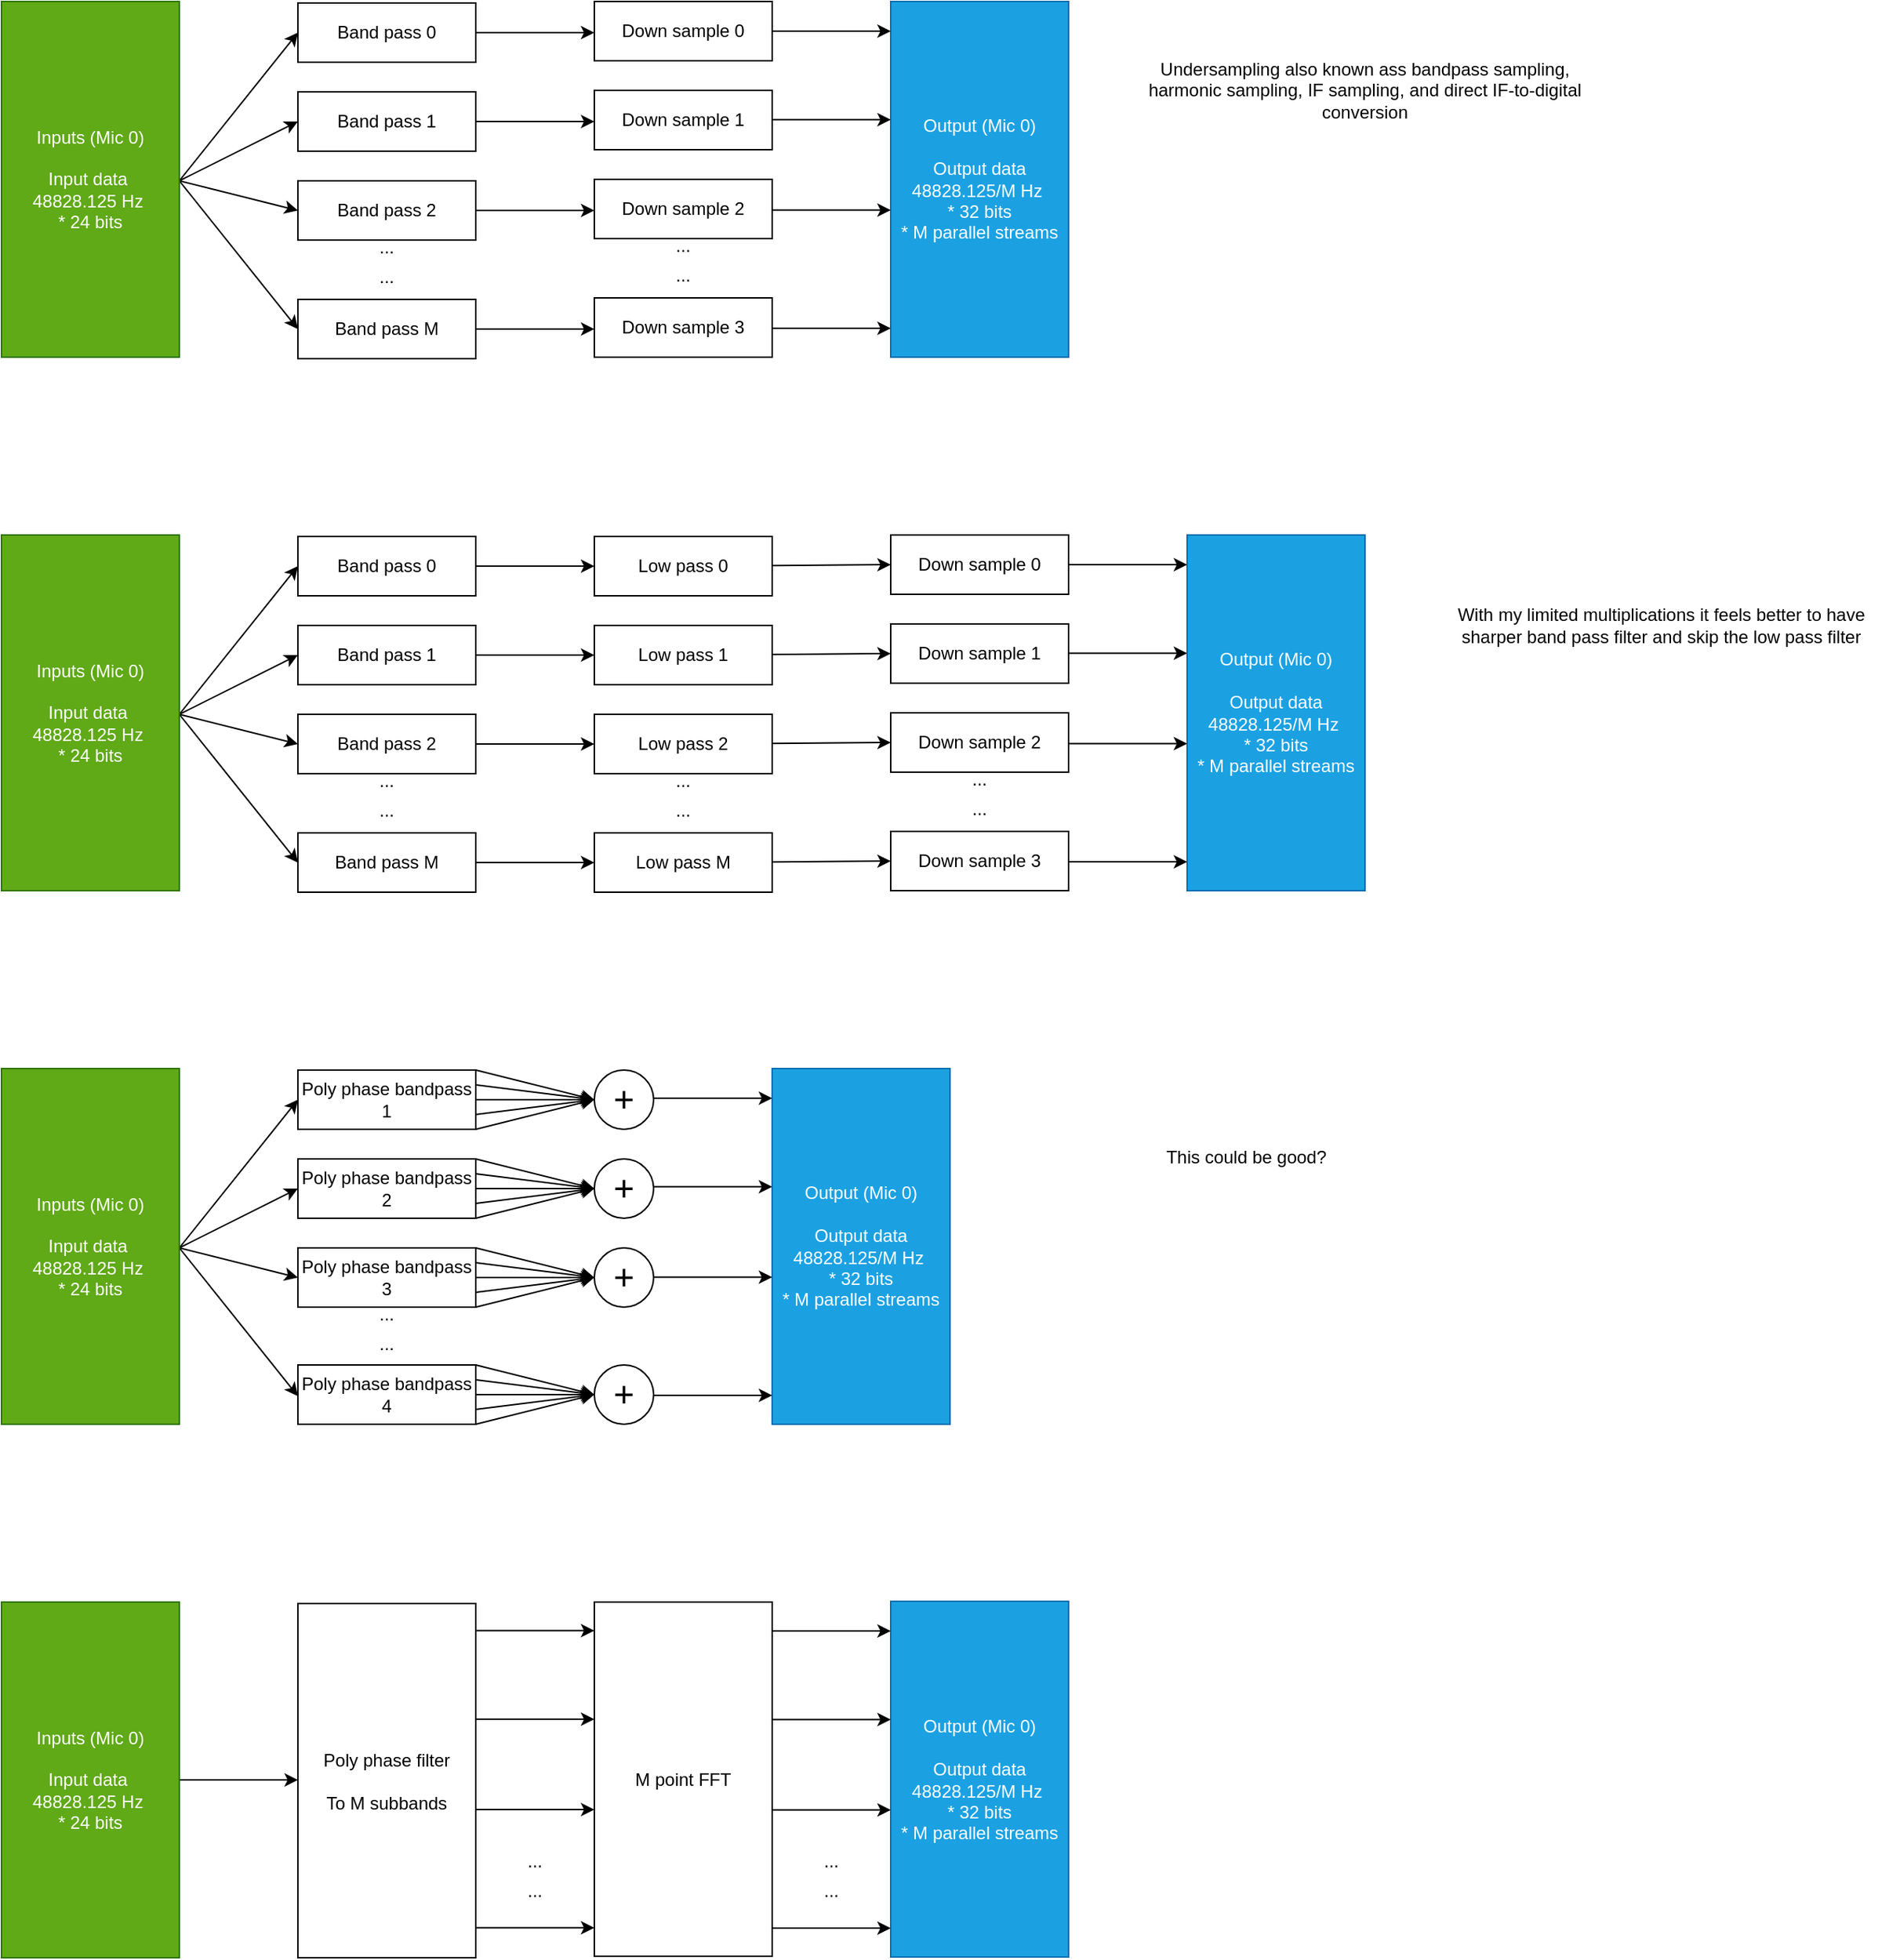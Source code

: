 <mxfile>
    <diagram id="8FTwgQQ7E7TYXfoOj2R7" name="Page-1">
        <mxGraphModel dx="1086" dy="1711" grid="1" gridSize="10" guides="1" tooltips="1" connect="1" arrows="1" fold="1" page="1" pageScale="1" pageWidth="1169" pageHeight="827" math="0" shadow="0">
            <root>
                <mxCell id="0"/>
                <mxCell id="1" parent="0"/>
                <mxCell id="2" value="" style="endArrow=classic;html=1;entryX=0;entryY=0.5;entryDx=0;entryDy=0;" parent="1" target="5" edge="1">
                    <mxGeometry width="50" height="50" relative="1" as="geometry">
                        <mxPoint x="200.0" y="-279" as="sourcePoint"/>
                        <mxPoint x="310" y="-379" as="targetPoint"/>
                    </mxGeometry>
                </mxCell>
                <mxCell id="3" style="edgeStyle=none;html=1;exitX=1;exitY=0.5;exitDx=0;exitDy=0;entryX=0;entryY=0.5;entryDx=0;entryDy=0;" parent="1" target="7" edge="1">
                    <mxGeometry relative="1" as="geometry">
                        <mxPoint x="200.0" y="-279" as="sourcePoint"/>
                    </mxGeometry>
                </mxCell>
                <mxCell id="4" style="edgeStyle=none;html=1;exitX=1;exitY=0.5;exitDx=0;exitDy=0;entryX=0;entryY=0.5;entryDx=0;entryDy=0;" parent="1" target="8" edge="1">
                    <mxGeometry relative="1" as="geometry">
                        <mxPoint x="200.0" y="-279" as="sourcePoint"/>
                    </mxGeometry>
                </mxCell>
                <mxCell id="31" style="edgeStyle=none;html=1;entryX=0;entryY=0.5;entryDx=0;entryDy=0;" parent="1" source="5" target="13" edge="1">
                    <mxGeometry relative="1" as="geometry"/>
                </mxCell>
                <mxCell id="5" value="Band pass 0" style="rounded=0;whiteSpace=wrap;html=1;" parent="1" vertex="1">
                    <mxGeometry x="280" y="-399" width="120" height="40" as="geometry"/>
                </mxCell>
                <mxCell id="33" style="edgeStyle=none;html=1;entryX=0;entryY=0.5;entryDx=0;entryDy=0;" parent="1" source="6" target="14" edge="1">
                    <mxGeometry relative="1" as="geometry"/>
                </mxCell>
                <mxCell id="6" value="Band pass 1" style="rounded=0;whiteSpace=wrap;html=1;" parent="1" vertex="1">
                    <mxGeometry x="280" y="-339" width="120" height="40" as="geometry"/>
                </mxCell>
                <mxCell id="35" style="edgeStyle=none;html=1;entryX=0;entryY=0.5;entryDx=0;entryDy=0;" parent="1" source="7" target="15" edge="1">
                    <mxGeometry relative="1" as="geometry"/>
                </mxCell>
                <mxCell id="7" value="Band pass 2" style="rounded=0;whiteSpace=wrap;html=1;" parent="1" vertex="1">
                    <mxGeometry x="280" y="-279" width="120" height="40" as="geometry"/>
                </mxCell>
                <mxCell id="37" style="edgeStyle=none;html=1;entryX=0;entryY=0.5;entryDx=0;entryDy=0;" parent="1" source="8" target="16" edge="1">
                    <mxGeometry relative="1" as="geometry"/>
                </mxCell>
                <mxCell id="8" value="Band pass M" style="rounded=0;whiteSpace=wrap;html=1;" parent="1" vertex="1">
                    <mxGeometry x="280" y="-199" width="120" height="40" as="geometry"/>
                </mxCell>
                <mxCell id="9" value="..." style="text;html=1;strokeColor=none;fillColor=none;align=center;verticalAlign=middle;whiteSpace=wrap;rounded=0;" parent="1" vertex="1">
                    <mxGeometry x="310" y="-249" width="60" height="30" as="geometry"/>
                </mxCell>
                <mxCell id="10" value="..." style="text;html=1;strokeColor=none;fillColor=none;align=center;verticalAlign=middle;whiteSpace=wrap;rounded=0;" parent="1" vertex="1">
                    <mxGeometry x="310" y="-229" width="60" height="30" as="geometry"/>
                </mxCell>
                <mxCell id="11" value="" style="endArrow=classic;html=1;entryX=0;entryY=0.5;entryDx=0;entryDy=0;" parent="1" target="6" edge="1">
                    <mxGeometry width="50" height="50" relative="1" as="geometry">
                        <mxPoint x="200.0" y="-279" as="sourcePoint"/>
                        <mxPoint x="320" y="-379" as="targetPoint"/>
                    </mxGeometry>
                </mxCell>
                <mxCell id="12" value="Inputs (Mic 0)&lt;br&gt;&lt;br&gt;&lt;span style=&quot;&quot;&gt;Input data&amp;nbsp;&lt;/span&gt;&lt;br style=&quot;&quot;&gt;&lt;span style=&quot;&quot;&gt;48828.125 Hz&amp;nbsp;&lt;br&gt;&lt;/span&gt;&lt;span style=&quot;&quot;&gt;* 24 bits&lt;/span&gt;" style="rounded=0;whiteSpace=wrap;html=1;fillColor=#60a917;fontColor=#ffffff;strokeColor=#2D7600;" parent="1" vertex="1">
                    <mxGeometry x="80" y="-400" width="120" height="240" as="geometry"/>
                </mxCell>
                <mxCell id="32" style="edgeStyle=none;html=1;entryX=0;entryY=0.5;entryDx=0;entryDy=0;" parent="1" source="13" target="25" edge="1">
                    <mxGeometry relative="1" as="geometry"/>
                </mxCell>
                <mxCell id="13" value="Low pass 0" style="rounded=0;whiteSpace=wrap;html=1;" parent="1" vertex="1">
                    <mxGeometry x="480" y="-399" width="120" height="40" as="geometry"/>
                </mxCell>
                <mxCell id="34" style="edgeStyle=none;html=1;entryX=0;entryY=0.5;entryDx=0;entryDy=0;" parent="1" source="14" target="26" edge="1">
                    <mxGeometry relative="1" as="geometry"/>
                </mxCell>
                <mxCell id="14" value="Low pass 1" style="rounded=0;whiteSpace=wrap;html=1;" parent="1" vertex="1">
                    <mxGeometry x="480" y="-339" width="120" height="40" as="geometry"/>
                </mxCell>
                <mxCell id="36" style="edgeStyle=none;html=1;entryX=0;entryY=0.5;entryDx=0;entryDy=0;" parent="1" source="15" target="27" edge="1">
                    <mxGeometry relative="1" as="geometry"/>
                </mxCell>
                <mxCell id="15" value="Low pass 2" style="rounded=0;whiteSpace=wrap;html=1;" parent="1" vertex="1">
                    <mxGeometry x="480" y="-279" width="120" height="40" as="geometry"/>
                </mxCell>
                <mxCell id="39" style="edgeStyle=none;html=1;entryX=0;entryY=0.5;entryDx=0;entryDy=0;" parent="1" source="16" target="28" edge="1">
                    <mxGeometry relative="1" as="geometry"/>
                </mxCell>
                <mxCell id="16" value="Low pass M" style="rounded=0;whiteSpace=wrap;html=1;" parent="1" vertex="1">
                    <mxGeometry x="480" y="-199" width="120" height="40" as="geometry"/>
                </mxCell>
                <mxCell id="17" value="..." style="text;html=1;strokeColor=none;fillColor=none;align=center;verticalAlign=middle;whiteSpace=wrap;rounded=0;" parent="1" vertex="1">
                    <mxGeometry x="510" y="-249" width="60" height="30" as="geometry"/>
                </mxCell>
                <mxCell id="18" value="..." style="text;html=1;strokeColor=none;fillColor=none;align=center;verticalAlign=middle;whiteSpace=wrap;rounded=0;" parent="1" vertex="1">
                    <mxGeometry x="510" y="-229" width="60" height="30" as="geometry"/>
                </mxCell>
                <mxCell id="25" value="Down sample 0" style="rounded=0;whiteSpace=wrap;html=1;" parent="1" vertex="1">
                    <mxGeometry x="680" y="-400" width="120" height="40" as="geometry"/>
                </mxCell>
                <mxCell id="26" value="Down sample 1" style="rounded=0;whiteSpace=wrap;html=1;" parent="1" vertex="1">
                    <mxGeometry x="680" y="-340" width="120" height="40" as="geometry"/>
                </mxCell>
                <mxCell id="27" value="Down sample 2" style="rounded=0;whiteSpace=wrap;html=1;" parent="1" vertex="1">
                    <mxGeometry x="680" y="-280" width="120" height="40" as="geometry"/>
                </mxCell>
                <mxCell id="28" value="Down sample 3" style="rounded=0;whiteSpace=wrap;html=1;" parent="1" vertex="1">
                    <mxGeometry x="680" y="-200" width="120" height="40" as="geometry"/>
                </mxCell>
                <mxCell id="29" value="..." style="text;html=1;strokeColor=none;fillColor=none;align=center;verticalAlign=middle;whiteSpace=wrap;rounded=0;" parent="1" vertex="1">
                    <mxGeometry x="710" y="-250" width="60" height="30" as="geometry"/>
                </mxCell>
                <mxCell id="30" value="..." style="text;html=1;strokeColor=none;fillColor=none;align=center;verticalAlign=middle;whiteSpace=wrap;rounded=0;" parent="1" vertex="1">
                    <mxGeometry x="710" y="-230" width="60" height="30" as="geometry"/>
                </mxCell>
                <mxCell id="40" value="Output (Mic 0)&lt;br&gt;&lt;br&gt;&lt;span style=&quot;&quot;&gt;Output data&lt;/span&gt;&lt;div&gt;&lt;span style=&quot;&quot;&gt;48828.125/M Hz&amp;nbsp;&lt;br&gt;&lt;/span&gt;&lt;span style=&quot;&quot;&gt;* 32 bits&lt;/span&gt;&lt;/div&gt;&lt;div&gt;&lt;span style=&quot;&quot;&gt;* M parallel streams&lt;/span&gt;&lt;/div&gt;" style="rounded=0;whiteSpace=wrap;html=1;fillColor=#1ba1e2;fontColor=#ffffff;strokeColor=#006EAF;" parent="1" vertex="1">
                    <mxGeometry x="880" y="-400" width="120" height="240" as="geometry"/>
                </mxCell>
                <mxCell id="41" style="edgeStyle=none;html=1;" parent="1" source="25" edge="1">
                    <mxGeometry relative="1" as="geometry">
                        <mxPoint x="880" y="-380" as="targetPoint"/>
                    </mxGeometry>
                </mxCell>
                <mxCell id="42" style="edgeStyle=none;html=1;" parent="1" edge="1">
                    <mxGeometry relative="1" as="geometry">
                        <mxPoint x="800" y="-320.2" as="sourcePoint"/>
                        <mxPoint x="880" y="-320.2" as="targetPoint"/>
                    </mxGeometry>
                </mxCell>
                <mxCell id="43" style="edgeStyle=none;html=1;" parent="1" edge="1">
                    <mxGeometry relative="1" as="geometry">
                        <mxPoint x="800" y="-259.2" as="sourcePoint"/>
                        <mxPoint x="880" y="-259.2" as="targetPoint"/>
                    </mxGeometry>
                </mxCell>
                <mxCell id="44" style="edgeStyle=none;html=1;" parent="1" edge="1">
                    <mxGeometry relative="1" as="geometry">
                        <mxPoint x="800" y="-179.5" as="sourcePoint"/>
                        <mxPoint x="880" y="-179.5" as="targetPoint"/>
                    </mxGeometry>
                </mxCell>
                <mxCell id="45" value="" style="endArrow=classic;html=1;entryX=0;entryY=0.5;entryDx=0;entryDy=0;" parent="1" edge="1">
                    <mxGeometry width="50" height="50" relative="1" as="geometry">
                        <mxPoint x="200.0" y="81" as="sourcePoint"/>
                        <mxPoint x="280" y="-19" as="targetPoint"/>
                    </mxGeometry>
                </mxCell>
                <mxCell id="46" style="edgeStyle=none;html=1;exitX=1;exitY=0.5;exitDx=0;exitDy=0;entryX=0;entryY=0.5;entryDx=0;entryDy=0;" parent="1" edge="1">
                    <mxGeometry relative="1" as="geometry">
                        <mxPoint x="200.0" y="81" as="sourcePoint"/>
                        <mxPoint x="280" y="101" as="targetPoint"/>
                    </mxGeometry>
                </mxCell>
                <mxCell id="47" style="edgeStyle=none;html=1;exitX=1;exitY=0.5;exitDx=0;exitDy=0;entryX=0;entryY=0.5;entryDx=0;entryDy=0;" parent="1" edge="1">
                    <mxGeometry relative="1" as="geometry">
                        <mxPoint x="200.0" y="81" as="sourcePoint"/>
                        <mxPoint x="280" y="181" as="targetPoint"/>
                    </mxGeometry>
                </mxCell>
                <mxCell id="58" value="" style="endArrow=classic;html=1;entryX=0;entryY=0.5;entryDx=0;entryDy=0;" parent="1" edge="1">
                    <mxGeometry width="50" height="50" relative="1" as="geometry">
                        <mxPoint x="200.0" y="81" as="sourcePoint"/>
                        <mxPoint x="280" y="41" as="targetPoint"/>
                    </mxGeometry>
                </mxCell>
                <mxCell id="59" value="Inputs (Mic 0)&lt;br&gt;&lt;br&gt;&lt;span style=&quot;&quot;&gt;Input data&amp;nbsp;&lt;/span&gt;&lt;br style=&quot;&quot;&gt;&lt;span style=&quot;&quot;&gt;48828.125 Hz&amp;nbsp;&lt;br&gt;&lt;/span&gt;&lt;span style=&quot;&quot;&gt;* 24 bits&lt;/span&gt;" style="rounded=0;whiteSpace=wrap;html=1;fillColor=#60a917;fontColor=#ffffff;strokeColor=#2D7600;" parent="1" vertex="1">
                    <mxGeometry x="80" y="-40" width="120" height="240" as="geometry"/>
                </mxCell>
                <mxCell id="76" value="Output (Mic 0)&lt;br&gt;&lt;br&gt;&lt;span style=&quot;&quot;&gt;Output data&lt;/span&gt;&lt;div&gt;&lt;span style=&quot;&quot;&gt;48828.125/M Hz&amp;nbsp;&lt;br&gt;&lt;/span&gt;&lt;span style=&quot;&quot;&gt;* 32 bits&lt;/span&gt;&lt;/div&gt;&lt;div&gt;&lt;span style=&quot;&quot;&gt;* M parallel streams&lt;/span&gt;&lt;/div&gt;" style="rounded=0;whiteSpace=wrap;html=1;fillColor=#1ba1e2;fontColor=#ffffff;strokeColor=#006EAF;" parent="1" vertex="1">
                    <mxGeometry x="600" y="-40" width="120" height="240" as="geometry"/>
                </mxCell>
                <mxCell id="77" style="edgeStyle=none;html=1;" parent="1" edge="1">
                    <mxGeometry relative="1" as="geometry">
                        <mxPoint x="600" y="-20" as="targetPoint"/>
                        <mxPoint x="520" y="-20" as="sourcePoint"/>
                    </mxGeometry>
                </mxCell>
                <mxCell id="78" style="edgeStyle=none;html=1;" parent="1" edge="1">
                    <mxGeometry relative="1" as="geometry">
                        <mxPoint x="520" y="39.8" as="sourcePoint"/>
                        <mxPoint x="600" y="39.8" as="targetPoint"/>
                    </mxGeometry>
                </mxCell>
                <mxCell id="79" style="edgeStyle=none;html=1;" parent="1" edge="1">
                    <mxGeometry relative="1" as="geometry">
                        <mxPoint x="520" y="100.8" as="sourcePoint"/>
                        <mxPoint x="600" y="100.8" as="targetPoint"/>
                    </mxGeometry>
                </mxCell>
                <mxCell id="80" style="edgeStyle=none;html=1;" parent="1" edge="1">
                    <mxGeometry relative="1" as="geometry">
                        <mxPoint x="520" y="180.5" as="sourcePoint"/>
                        <mxPoint x="600" y="180.5" as="targetPoint"/>
                    </mxGeometry>
                </mxCell>
                <mxCell id="141" style="edgeStyle=none;html=1;exitX=1;exitY=0;exitDx=0;exitDy=0;entryX=0;entryY=0.5;entryDx=0;entryDy=0;" parent="1" source="81" target="140" edge="1">
                    <mxGeometry relative="1" as="geometry"/>
                </mxCell>
                <mxCell id="142" style="edgeStyle=none;html=1;exitX=1;exitY=0.25;exitDx=0;exitDy=0;entryX=0;entryY=0.5;entryDx=0;entryDy=0;" parent="1" source="81" target="140" edge="1">
                    <mxGeometry relative="1" as="geometry"/>
                </mxCell>
                <mxCell id="143" style="edgeStyle=none;html=1;exitX=1;exitY=0.5;exitDx=0;exitDy=0;" parent="1" source="81" target="140" edge="1">
                    <mxGeometry relative="1" as="geometry"/>
                </mxCell>
                <mxCell id="144" style="edgeStyle=none;html=1;exitX=1;exitY=0.75;exitDx=0;exitDy=0;entryX=0;entryY=0.5;entryDx=0;entryDy=0;" parent="1" source="81" target="140" edge="1">
                    <mxGeometry relative="1" as="geometry"/>
                </mxCell>
                <mxCell id="145" style="edgeStyle=none;html=1;exitX=1;exitY=1;exitDx=0;exitDy=0;entryX=0;entryY=0.5;entryDx=0;entryDy=0;" parent="1" source="81" target="140" edge="1">
                    <mxGeometry relative="1" as="geometry"/>
                </mxCell>
                <mxCell id="81" value="Poly phase bandpass 1" style="rounded=0;whiteSpace=wrap;html=1;" parent="1" vertex="1">
                    <mxGeometry x="280" y="-39" width="120" height="40" as="geometry"/>
                </mxCell>
                <mxCell id="82" value="Poly phase bandpass 2" style="rounded=0;whiteSpace=wrap;html=1;" parent="1" vertex="1">
                    <mxGeometry x="280" y="21" width="120" height="40" as="geometry"/>
                </mxCell>
                <mxCell id="83" value="Poly phase bandpass 3" style="rounded=0;whiteSpace=wrap;html=1;" parent="1" vertex="1">
                    <mxGeometry x="280" y="81" width="120" height="40" as="geometry"/>
                </mxCell>
                <mxCell id="84" value="Poly phase bandpass 4" style="rounded=0;whiteSpace=wrap;html=1;" parent="1" vertex="1">
                    <mxGeometry x="280" y="160" width="120" height="40" as="geometry"/>
                </mxCell>
                <mxCell id="85" value="..." style="text;html=1;strokeColor=none;fillColor=none;align=center;verticalAlign=middle;whiteSpace=wrap;rounded=0;" parent="1" vertex="1">
                    <mxGeometry x="310" y="111" width="60" height="30" as="geometry"/>
                </mxCell>
                <mxCell id="86" value="..." style="text;html=1;strokeColor=none;fillColor=none;align=center;verticalAlign=middle;whiteSpace=wrap;rounded=0;" parent="1" vertex="1">
                    <mxGeometry x="310" y="131" width="60" height="30" as="geometry"/>
                </mxCell>
                <mxCell id="184" style="edgeStyle=none;html=1;" parent="1" source="127" edge="1">
                    <mxGeometry relative="1" as="geometry">
                        <mxPoint x="280" y="440" as="targetPoint"/>
                    </mxGeometry>
                </mxCell>
                <mxCell id="127" value="Inputs (Mic 0)&lt;br&gt;&lt;br&gt;&lt;span style=&quot;&quot;&gt;Input data&amp;nbsp;&lt;/span&gt;&lt;br style=&quot;&quot;&gt;&lt;span style=&quot;&quot;&gt;48828.125 Hz&amp;nbsp;&lt;br&gt;&lt;/span&gt;&lt;span style=&quot;&quot;&gt;* 24 bits&lt;/span&gt;" style="rounded=0;whiteSpace=wrap;html=1;fillColor=#60a917;fontColor=#ffffff;strokeColor=#2D7600;" parent="1" vertex="1">
                    <mxGeometry x="80" y="320" width="120" height="240" as="geometry"/>
                </mxCell>
                <mxCell id="128" value="Output (Mic 0)&lt;br&gt;&lt;br&gt;&lt;span style=&quot;&quot;&gt;Output data&lt;/span&gt;&lt;div&gt;&lt;span style=&quot;&quot;&gt;48828.125/M Hz&amp;nbsp;&lt;br&gt;&lt;/span&gt;&lt;span style=&quot;&quot;&gt;* 32 bits&lt;/span&gt;&lt;/div&gt;&lt;div&gt;&lt;span style=&quot;&quot;&gt;* M parallel streams&lt;/span&gt;&lt;/div&gt;" style="rounded=0;whiteSpace=wrap;html=1;fillColor=#1ba1e2;fontColor=#ffffff;strokeColor=#006EAF;" parent="1" vertex="1">
                    <mxGeometry x="680" y="319.5" width="120" height="240" as="geometry"/>
                </mxCell>
                <mxCell id="129" style="edgeStyle=none;html=1;" parent="1" edge="1">
                    <mxGeometry relative="1" as="geometry">
                        <mxPoint x="680" y="339.5" as="targetPoint"/>
                        <mxPoint x="600" y="339.5" as="sourcePoint"/>
                    </mxGeometry>
                </mxCell>
                <mxCell id="130" style="edgeStyle=none;html=1;" parent="1" edge="1">
                    <mxGeometry relative="1" as="geometry">
                        <mxPoint x="600" y="399.3" as="sourcePoint"/>
                        <mxPoint x="680" y="399.3" as="targetPoint"/>
                    </mxGeometry>
                </mxCell>
                <mxCell id="131" style="edgeStyle=none;html=1;" parent="1" edge="1">
                    <mxGeometry relative="1" as="geometry">
                        <mxPoint x="600" y="460.3" as="sourcePoint"/>
                        <mxPoint x="680" y="460.3" as="targetPoint"/>
                    </mxGeometry>
                </mxCell>
                <mxCell id="132" style="edgeStyle=none;html=1;" parent="1" edge="1">
                    <mxGeometry relative="1" as="geometry">
                        <mxPoint x="600" y="540" as="sourcePoint"/>
                        <mxPoint x="680" y="540" as="targetPoint"/>
                    </mxGeometry>
                </mxCell>
                <mxCell id="140" value="&lt;font style=&quot;font-size: 24px;&quot;&gt;+&lt;/font&gt;" style="ellipse;whiteSpace=wrap;html=1;aspect=fixed;" parent="1" vertex="1">
                    <mxGeometry x="480" y="-39" width="40" height="40" as="geometry"/>
                </mxCell>
                <mxCell id="146" style="edgeStyle=none;html=1;exitX=1;exitY=0;exitDx=0;exitDy=0;entryX=0;entryY=0.5;entryDx=0;entryDy=0;" parent="1" target="151" edge="1">
                    <mxGeometry relative="1" as="geometry">
                        <mxPoint x="400" y="21" as="sourcePoint"/>
                    </mxGeometry>
                </mxCell>
                <mxCell id="147" style="edgeStyle=none;html=1;exitX=1;exitY=0.25;exitDx=0;exitDy=0;entryX=0;entryY=0.5;entryDx=0;entryDy=0;" parent="1" target="151" edge="1">
                    <mxGeometry relative="1" as="geometry">
                        <mxPoint x="400" y="31" as="sourcePoint"/>
                    </mxGeometry>
                </mxCell>
                <mxCell id="148" style="edgeStyle=none;html=1;exitX=1;exitY=0.5;exitDx=0;exitDy=0;" parent="1" target="151" edge="1">
                    <mxGeometry relative="1" as="geometry">
                        <mxPoint x="400" y="41" as="sourcePoint"/>
                    </mxGeometry>
                </mxCell>
                <mxCell id="149" style="edgeStyle=none;html=1;exitX=1;exitY=0.75;exitDx=0;exitDy=0;entryX=0;entryY=0.5;entryDx=0;entryDy=0;" parent="1" target="151" edge="1">
                    <mxGeometry relative="1" as="geometry">
                        <mxPoint x="400" y="51" as="sourcePoint"/>
                    </mxGeometry>
                </mxCell>
                <mxCell id="150" style="edgeStyle=none;html=1;exitX=1;exitY=1;exitDx=0;exitDy=0;entryX=0;entryY=0.5;entryDx=0;entryDy=0;" parent="1" target="151" edge="1">
                    <mxGeometry relative="1" as="geometry">
                        <mxPoint x="400" y="61" as="sourcePoint"/>
                    </mxGeometry>
                </mxCell>
                <mxCell id="151" value="&lt;font style=&quot;font-size: 24px;&quot;&gt;+&lt;/font&gt;" style="ellipse;whiteSpace=wrap;html=1;aspect=fixed;" parent="1" vertex="1">
                    <mxGeometry x="480" y="21" width="40" height="40" as="geometry"/>
                </mxCell>
                <mxCell id="164" style="edgeStyle=none;html=1;exitX=1;exitY=0;exitDx=0;exitDy=0;entryX=0;entryY=0.5;entryDx=0;entryDy=0;" parent="1" target="169" edge="1">
                    <mxGeometry relative="1" as="geometry">
                        <mxPoint x="400" y="81" as="sourcePoint"/>
                    </mxGeometry>
                </mxCell>
                <mxCell id="165" style="edgeStyle=none;html=1;exitX=1;exitY=0.25;exitDx=0;exitDy=0;entryX=0;entryY=0.5;entryDx=0;entryDy=0;" parent="1" target="169" edge="1">
                    <mxGeometry relative="1" as="geometry">
                        <mxPoint x="400" y="91" as="sourcePoint"/>
                    </mxGeometry>
                </mxCell>
                <mxCell id="166" style="edgeStyle=none;html=1;exitX=1;exitY=0.5;exitDx=0;exitDy=0;" parent="1" target="169" edge="1">
                    <mxGeometry relative="1" as="geometry">
                        <mxPoint x="400" y="101" as="sourcePoint"/>
                    </mxGeometry>
                </mxCell>
                <mxCell id="167" style="edgeStyle=none;html=1;exitX=1;exitY=0.75;exitDx=0;exitDy=0;entryX=0;entryY=0.5;entryDx=0;entryDy=0;" parent="1" target="169" edge="1">
                    <mxGeometry relative="1" as="geometry">
                        <mxPoint x="400" y="111" as="sourcePoint"/>
                    </mxGeometry>
                </mxCell>
                <mxCell id="168" style="edgeStyle=none;html=1;exitX=1;exitY=1;exitDx=0;exitDy=0;entryX=0;entryY=0.5;entryDx=0;entryDy=0;" parent="1" target="169" edge="1">
                    <mxGeometry relative="1" as="geometry">
                        <mxPoint x="400" y="121" as="sourcePoint"/>
                    </mxGeometry>
                </mxCell>
                <mxCell id="169" value="&lt;font style=&quot;font-size: 24px;&quot;&gt;+&lt;/font&gt;" style="ellipse;whiteSpace=wrap;html=1;aspect=fixed;" parent="1" vertex="1">
                    <mxGeometry x="480" y="81" width="40" height="40" as="geometry"/>
                </mxCell>
                <mxCell id="170" style="edgeStyle=none;html=1;exitX=1;exitY=0;exitDx=0;exitDy=0;entryX=0;entryY=0.5;entryDx=0;entryDy=0;" parent="1" target="175" edge="1">
                    <mxGeometry relative="1" as="geometry">
                        <mxPoint x="400" y="160" as="sourcePoint"/>
                    </mxGeometry>
                </mxCell>
                <mxCell id="171" style="edgeStyle=none;html=1;exitX=1;exitY=0.25;exitDx=0;exitDy=0;entryX=0;entryY=0.5;entryDx=0;entryDy=0;" parent="1" target="175" edge="1">
                    <mxGeometry relative="1" as="geometry">
                        <mxPoint x="400" y="170" as="sourcePoint"/>
                    </mxGeometry>
                </mxCell>
                <mxCell id="172" style="edgeStyle=none;html=1;exitX=1;exitY=0.5;exitDx=0;exitDy=0;" parent="1" target="175" edge="1">
                    <mxGeometry relative="1" as="geometry">
                        <mxPoint x="400" y="180" as="sourcePoint"/>
                    </mxGeometry>
                </mxCell>
                <mxCell id="173" style="edgeStyle=none;html=1;exitX=1;exitY=0.75;exitDx=0;exitDy=0;entryX=0;entryY=0.5;entryDx=0;entryDy=0;" parent="1" target="175" edge="1">
                    <mxGeometry relative="1" as="geometry">
                        <mxPoint x="400" y="190" as="sourcePoint"/>
                    </mxGeometry>
                </mxCell>
                <mxCell id="174" style="edgeStyle=none;html=1;exitX=1;exitY=1;exitDx=0;exitDy=0;entryX=0;entryY=0.5;entryDx=0;entryDy=0;" parent="1" target="175" edge="1">
                    <mxGeometry relative="1" as="geometry">
                        <mxPoint x="400" y="200" as="sourcePoint"/>
                    </mxGeometry>
                </mxCell>
                <mxCell id="175" value="&lt;font style=&quot;font-size: 24px;&quot;&gt;+&lt;/font&gt;" style="ellipse;whiteSpace=wrap;html=1;aspect=fixed;" parent="1" vertex="1">
                    <mxGeometry x="480" y="160" width="40" height="40" as="geometry"/>
                </mxCell>
                <mxCell id="176" value="Poly phase filter&lt;div&gt;&lt;br&gt;&lt;/div&gt;&lt;div&gt;To M subbands&lt;/div&gt;" style="rounded=0;whiteSpace=wrap;html=1;" parent="1" vertex="1">
                    <mxGeometry x="280" y="321" width="120" height="239" as="geometry"/>
                </mxCell>
                <mxCell id="177" style="edgeStyle=none;html=1;" parent="1" edge="1">
                    <mxGeometry relative="1" as="geometry">
                        <mxPoint x="480" y="339.25" as="targetPoint"/>
                        <mxPoint x="400" y="339.25" as="sourcePoint"/>
                    </mxGeometry>
                </mxCell>
                <mxCell id="178" style="edgeStyle=none;html=1;" parent="1" edge="1">
                    <mxGeometry relative="1" as="geometry">
                        <mxPoint x="400" y="399.05" as="sourcePoint"/>
                        <mxPoint x="480" y="399.05" as="targetPoint"/>
                    </mxGeometry>
                </mxCell>
                <mxCell id="179" style="edgeStyle=none;html=1;" parent="1" edge="1">
                    <mxGeometry relative="1" as="geometry">
                        <mxPoint x="400" y="460.05" as="sourcePoint"/>
                        <mxPoint x="480" y="460.05" as="targetPoint"/>
                    </mxGeometry>
                </mxCell>
                <mxCell id="180" style="edgeStyle=none;html=1;" parent="1" edge="1">
                    <mxGeometry relative="1" as="geometry">
                        <mxPoint x="400" y="539.75" as="sourcePoint"/>
                        <mxPoint x="480" y="539.75" as="targetPoint"/>
                    </mxGeometry>
                </mxCell>
                <mxCell id="181" value="..." style="text;html=1;strokeColor=none;fillColor=none;align=center;verticalAlign=middle;whiteSpace=wrap;rounded=0;" parent="1" vertex="1">
                    <mxGeometry x="410" y="480" width="60" height="30" as="geometry"/>
                </mxCell>
                <mxCell id="182" value="..." style="text;html=1;strokeColor=none;fillColor=none;align=center;verticalAlign=middle;whiteSpace=wrap;rounded=0;" parent="1" vertex="1">
                    <mxGeometry x="410" y="500" width="60" height="30" as="geometry"/>
                </mxCell>
                <mxCell id="185" value="M point FFT" style="rounded=0;whiteSpace=wrap;html=1;" parent="1" vertex="1">
                    <mxGeometry x="480" y="320" width="120" height="239" as="geometry"/>
                </mxCell>
                <mxCell id="186" value="..." style="text;html=1;strokeColor=none;fillColor=none;align=center;verticalAlign=middle;whiteSpace=wrap;rounded=0;" parent="1" vertex="1">
                    <mxGeometry x="610" y="480" width="60" height="30" as="geometry"/>
                </mxCell>
                <mxCell id="187" value="..." style="text;html=1;strokeColor=none;fillColor=none;align=center;verticalAlign=middle;whiteSpace=wrap;rounded=0;" parent="1" vertex="1">
                    <mxGeometry x="610" y="500" width="60" height="30" as="geometry"/>
                </mxCell>
                <mxCell id="188" value="" style="endArrow=classic;html=1;entryX=0;entryY=0.5;entryDx=0;entryDy=0;" parent="1" target="192" edge="1">
                    <mxGeometry width="50" height="50" relative="1" as="geometry">
                        <mxPoint x="200.0" y="-639" as="sourcePoint"/>
                        <mxPoint x="310" y="-739" as="targetPoint"/>
                    </mxGeometry>
                </mxCell>
                <mxCell id="189" style="edgeStyle=none;html=1;exitX=1;exitY=0.5;exitDx=0;exitDy=0;entryX=0;entryY=0.5;entryDx=0;entryDy=0;" parent="1" target="196" edge="1">
                    <mxGeometry relative="1" as="geometry">
                        <mxPoint x="200.0" y="-639" as="sourcePoint"/>
                    </mxGeometry>
                </mxCell>
                <mxCell id="190" style="edgeStyle=none;html=1;exitX=1;exitY=0.5;exitDx=0;exitDy=0;entryX=0;entryY=0.5;entryDx=0;entryDy=0;" parent="1" target="198" edge="1">
                    <mxGeometry relative="1" as="geometry">
                        <mxPoint x="200.0" y="-639" as="sourcePoint"/>
                    </mxGeometry>
                </mxCell>
                <mxCell id="191" style="edgeStyle=none;html=1;entryX=0;entryY=0.5;entryDx=0;entryDy=0;" parent="1" source="192" edge="1">
                    <mxGeometry relative="1" as="geometry">
                        <mxPoint x="480" y="-739" as="targetPoint"/>
                    </mxGeometry>
                </mxCell>
                <mxCell id="192" value="Band pass 0" style="rounded=0;whiteSpace=wrap;html=1;" parent="1" vertex="1">
                    <mxGeometry x="280" y="-759" width="120" height="40" as="geometry"/>
                </mxCell>
                <mxCell id="193" style="edgeStyle=none;html=1;entryX=0;entryY=0.5;entryDx=0;entryDy=0;" parent="1" source="194" edge="1">
                    <mxGeometry relative="1" as="geometry">
                        <mxPoint x="480" y="-679" as="targetPoint"/>
                    </mxGeometry>
                </mxCell>
                <mxCell id="194" value="Band pass 1" style="rounded=0;whiteSpace=wrap;html=1;" parent="1" vertex="1">
                    <mxGeometry x="280" y="-699" width="120" height="40" as="geometry"/>
                </mxCell>
                <mxCell id="195" style="edgeStyle=none;html=1;entryX=0;entryY=0.5;entryDx=0;entryDy=0;" parent="1" source="196" edge="1">
                    <mxGeometry relative="1" as="geometry">
                        <mxPoint x="480" y="-619" as="targetPoint"/>
                    </mxGeometry>
                </mxCell>
                <mxCell id="196" value="Band pass 2" style="rounded=0;whiteSpace=wrap;html=1;" parent="1" vertex="1">
                    <mxGeometry x="280" y="-639" width="120" height="40" as="geometry"/>
                </mxCell>
                <mxCell id="197" style="edgeStyle=none;html=1;entryX=0;entryY=0.5;entryDx=0;entryDy=0;" parent="1" source="198" edge="1">
                    <mxGeometry relative="1" as="geometry">
                        <mxPoint x="480" y="-539" as="targetPoint"/>
                    </mxGeometry>
                </mxCell>
                <mxCell id="198" value="Band pass M" style="rounded=0;whiteSpace=wrap;html=1;" parent="1" vertex="1">
                    <mxGeometry x="280" y="-559" width="120" height="40" as="geometry"/>
                </mxCell>
                <mxCell id="199" value="..." style="text;html=1;strokeColor=none;fillColor=none;align=center;verticalAlign=middle;whiteSpace=wrap;rounded=0;" parent="1" vertex="1">
                    <mxGeometry x="310" y="-609" width="60" height="30" as="geometry"/>
                </mxCell>
                <mxCell id="200" value="..." style="text;html=1;strokeColor=none;fillColor=none;align=center;verticalAlign=middle;whiteSpace=wrap;rounded=0;" parent="1" vertex="1">
                    <mxGeometry x="310" y="-589" width="60" height="30" as="geometry"/>
                </mxCell>
                <mxCell id="201" value="" style="endArrow=classic;html=1;entryX=0;entryY=0.5;entryDx=0;entryDy=0;" parent="1" target="194" edge="1">
                    <mxGeometry width="50" height="50" relative="1" as="geometry">
                        <mxPoint x="200.0" y="-639" as="sourcePoint"/>
                        <mxPoint x="320" y="-739" as="targetPoint"/>
                    </mxGeometry>
                </mxCell>
                <mxCell id="202" value="Inputs (Mic 0)&lt;br&gt;&lt;br&gt;&lt;span style=&quot;&quot;&gt;Input data&amp;nbsp;&lt;/span&gt;&lt;br style=&quot;&quot;&gt;&lt;span style=&quot;&quot;&gt;48828.125 Hz&amp;nbsp;&lt;br&gt;&lt;/span&gt;&lt;span style=&quot;&quot;&gt;* 24 bits&lt;/span&gt;" style="rounded=0;whiteSpace=wrap;html=1;fillColor=#60a917;fontColor=#ffffff;strokeColor=#2D7600;" parent="1" vertex="1">
                    <mxGeometry x="80" y="-760" width="120" height="240" as="geometry"/>
                </mxCell>
                <mxCell id="213" value="Down sample 0" style="rounded=0;whiteSpace=wrap;html=1;" parent="1" vertex="1">
                    <mxGeometry x="480" y="-760" width="120" height="40" as="geometry"/>
                </mxCell>
                <mxCell id="214" value="Down sample 1" style="rounded=0;whiteSpace=wrap;html=1;" parent="1" vertex="1">
                    <mxGeometry x="480" y="-700" width="120" height="40" as="geometry"/>
                </mxCell>
                <mxCell id="215" value="Down sample 2" style="rounded=0;whiteSpace=wrap;html=1;" parent="1" vertex="1">
                    <mxGeometry x="480" y="-640" width="120" height="40" as="geometry"/>
                </mxCell>
                <mxCell id="216" value="Down sample 3" style="rounded=0;whiteSpace=wrap;html=1;" parent="1" vertex="1">
                    <mxGeometry x="480" y="-560" width="120" height="40" as="geometry"/>
                </mxCell>
                <mxCell id="217" value="..." style="text;html=1;strokeColor=none;fillColor=none;align=center;verticalAlign=middle;whiteSpace=wrap;rounded=0;" parent="1" vertex="1">
                    <mxGeometry x="510" y="-610" width="60" height="30" as="geometry"/>
                </mxCell>
                <mxCell id="218" value="..." style="text;html=1;strokeColor=none;fillColor=none;align=center;verticalAlign=middle;whiteSpace=wrap;rounded=0;" parent="1" vertex="1">
                    <mxGeometry x="510" y="-590" width="60" height="30" as="geometry"/>
                </mxCell>
                <mxCell id="219" value="Output (Mic 0)&lt;br&gt;&lt;br&gt;&lt;span style=&quot;&quot;&gt;Output data&lt;/span&gt;&lt;div&gt;&lt;span style=&quot;&quot;&gt;48828.125/M Hz&amp;nbsp;&lt;br&gt;&lt;/span&gt;&lt;span style=&quot;&quot;&gt;* 32 bits&lt;/span&gt;&lt;/div&gt;&lt;div&gt;&lt;span style=&quot;&quot;&gt;* M parallel streams&lt;/span&gt;&lt;/div&gt;" style="rounded=0;whiteSpace=wrap;html=1;fillColor=#1ba1e2;fontColor=#ffffff;strokeColor=#006EAF;" parent="1" vertex="1">
                    <mxGeometry x="680" y="-760" width="120" height="240" as="geometry"/>
                </mxCell>
                <mxCell id="220" style="edgeStyle=none;html=1;" parent="1" source="213" edge="1">
                    <mxGeometry relative="1" as="geometry">
                        <mxPoint x="680" y="-740" as="targetPoint"/>
                    </mxGeometry>
                </mxCell>
                <mxCell id="221" style="edgeStyle=none;html=1;" parent="1" edge="1">
                    <mxGeometry relative="1" as="geometry">
                        <mxPoint x="600" y="-680.2" as="sourcePoint"/>
                        <mxPoint x="680" y="-680.2" as="targetPoint"/>
                    </mxGeometry>
                </mxCell>
                <mxCell id="222" style="edgeStyle=none;html=1;" parent="1" edge="1">
                    <mxGeometry relative="1" as="geometry">
                        <mxPoint x="600" y="-619.2" as="sourcePoint"/>
                        <mxPoint x="680" y="-619.2" as="targetPoint"/>
                    </mxGeometry>
                </mxCell>
                <mxCell id="223" style="edgeStyle=none;html=1;" parent="1" edge="1">
                    <mxGeometry relative="1" as="geometry">
                        <mxPoint x="600" y="-539.5" as="sourcePoint"/>
                        <mxPoint x="680" y="-539.5" as="targetPoint"/>
                    </mxGeometry>
                </mxCell>
                <mxCell id="224" value="Undersampling also known ass bandpass sampling, harmonic sampling, IF sampling, and direct IF-to-digital conversion" style="text;html=1;align=center;verticalAlign=middle;whiteSpace=wrap;rounded=0;" parent="1" vertex="1">
                    <mxGeometry x="840" y="-760" width="320" height="120" as="geometry"/>
                </mxCell>
                <mxCell id="225" value="With my limited multiplications it feels better to have sharper band pass filter and skip the low pass filter" style="text;html=1;align=center;verticalAlign=middle;whiteSpace=wrap;rounded=0;" parent="1" vertex="1">
                    <mxGeometry x="1040" y="-399" width="320" height="120" as="geometry"/>
                </mxCell>
                <mxCell id="226" value="This could be good?" style="text;html=1;align=center;verticalAlign=middle;whiteSpace=wrap;rounded=0;" parent="1" vertex="1">
                    <mxGeometry x="760" y="-40" width="320" height="120" as="geometry"/>
                </mxCell>
            </root>
        </mxGraphModel>
    </diagram>
</mxfile>